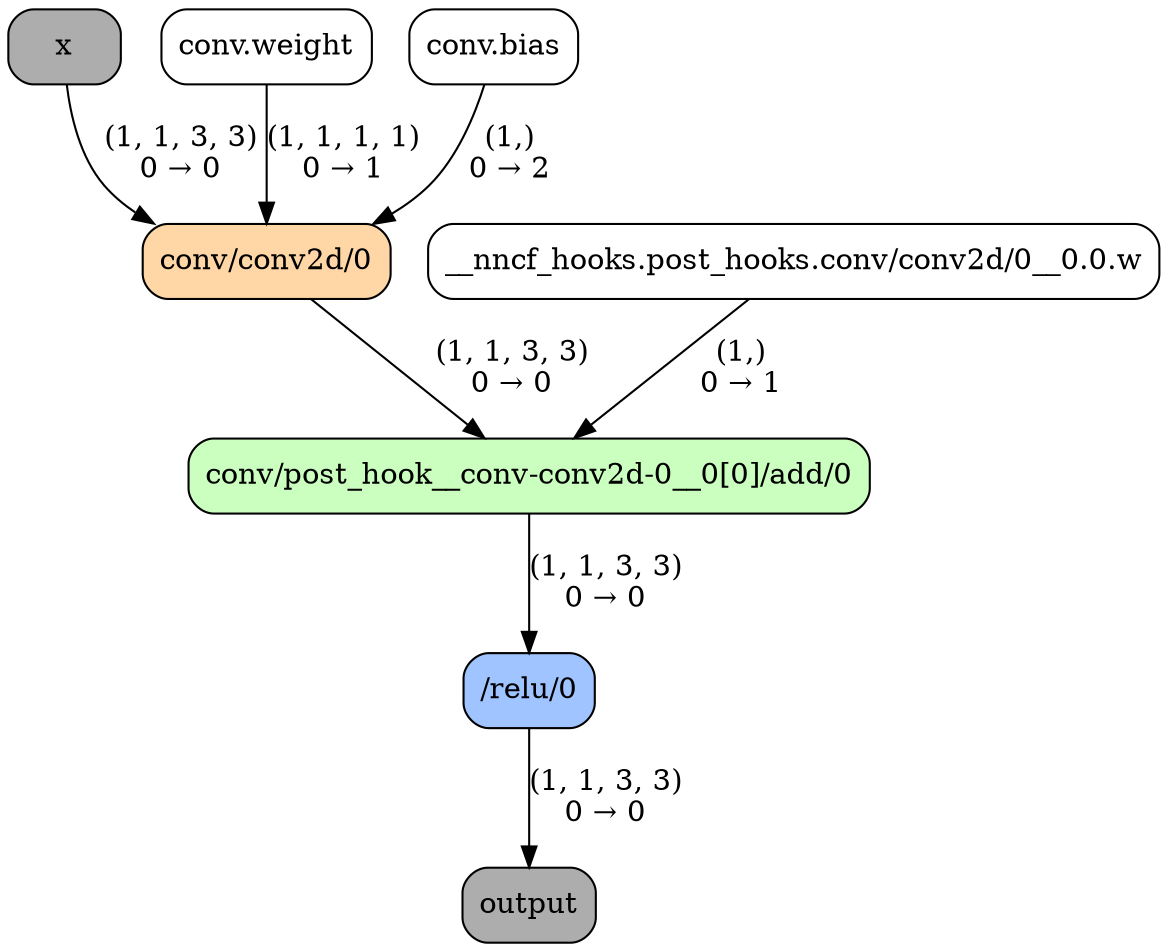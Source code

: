 digraph  {
rankdir=TB;
0 [fillcolor="#adadad", fontcolor="#000000", label=x, shape=record, style="filled,rounded"];
1 [fillcolor="#ffffff", fontcolor="#000000", label="conv.weight", shape=record, style="filled,rounded"];
2 [fillcolor="#ffffff", fontcolor="#000000", label="conv.bias", shape=record, style="filled,rounded"];
3 [fillcolor="#ffd6a5", fontcolor="#000000", label="conv/conv2d/0", shape=record, style="filled,rounded"];
4 [fillcolor="#ffffff", fontcolor="#000000", label="__nncf_hooks.post_hooks.conv/conv2d/0__0.0.w", shape=record, style="filled,rounded"];
5 [fillcolor="#caffbf", fontcolor="#000000", label="conv/post_hook__conv-conv2d-0__0[0]/add/0", shape=record, style="filled,rounded"];
6 [fillcolor="#a0c4ff", fontcolor="#000000", label="/relu/0", shape=record, style="filled,rounded"];
7 [fillcolor="#adadad", fontcolor="#000000", label=output, shape=record, style="filled,rounded"];
0 -> 3  [label="(1, 1, 3, 3)\n0 → 0"];
1 -> 3  [label="(1, 1, 1, 1)\n0 → 1"];
2 -> 3  [label="(1,)\n0 → 2"];
3 -> 5  [label="(1, 1, 3, 3)\n0 → 0"];
4 -> 5  [label="(1,)\n0 → 1"];
5 -> 6  [label="(1, 1, 3, 3)\n0 → 0"];
6 -> 7  [label="(1, 1, 3, 3)\n0 → 0"];
}
